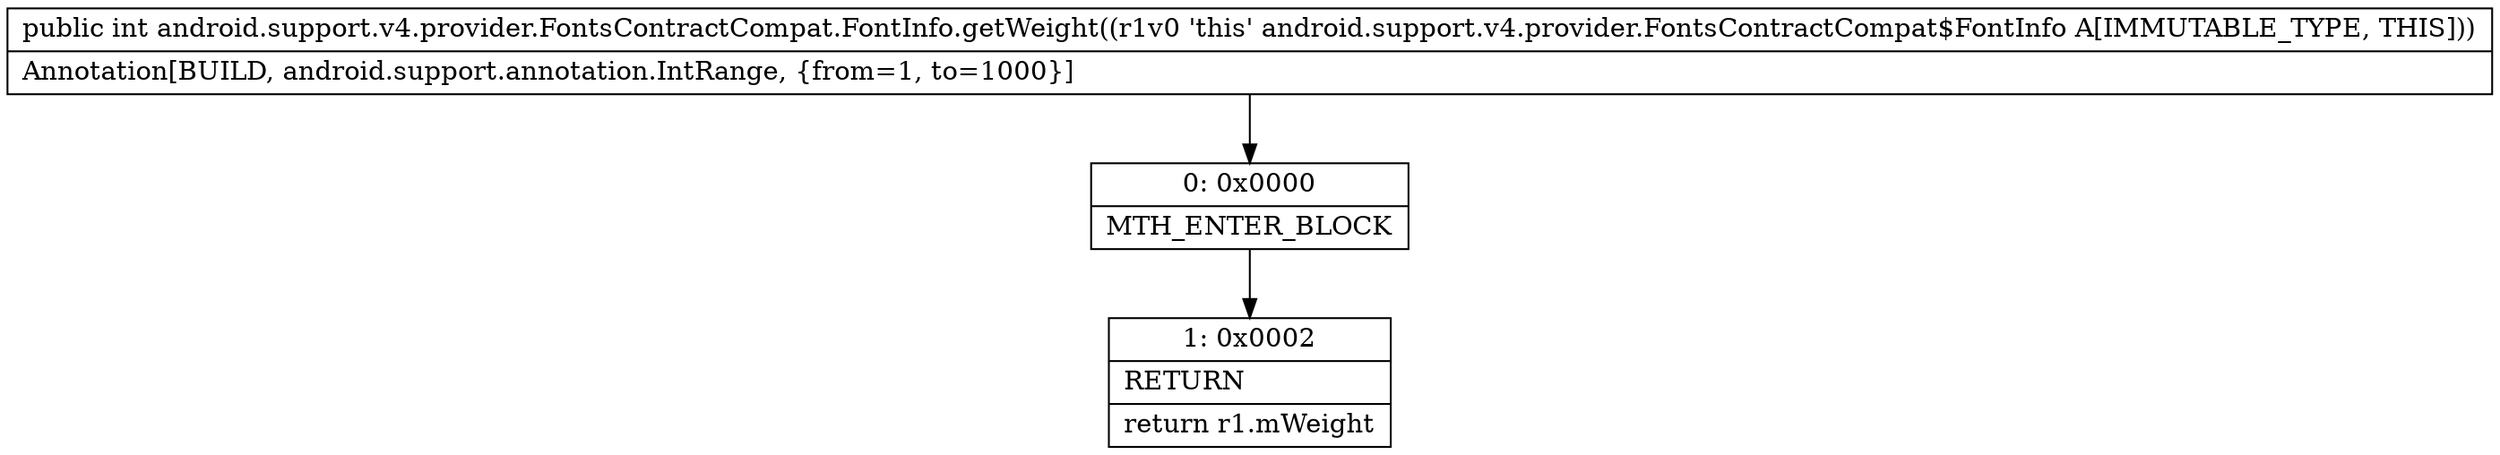 digraph "CFG forandroid.support.v4.provider.FontsContractCompat.FontInfo.getWeight()I" {
Node_0 [shape=record,label="{0\:\ 0x0000|MTH_ENTER_BLOCK\l}"];
Node_1 [shape=record,label="{1\:\ 0x0002|RETURN\l|return r1.mWeight\l}"];
MethodNode[shape=record,label="{public int android.support.v4.provider.FontsContractCompat.FontInfo.getWeight((r1v0 'this' android.support.v4.provider.FontsContractCompat$FontInfo A[IMMUTABLE_TYPE, THIS]))  | Annotation[BUILD, android.support.annotation.IntRange, \{from=1, to=1000\}]\l}"];
MethodNode -> Node_0;
Node_0 -> Node_1;
}

